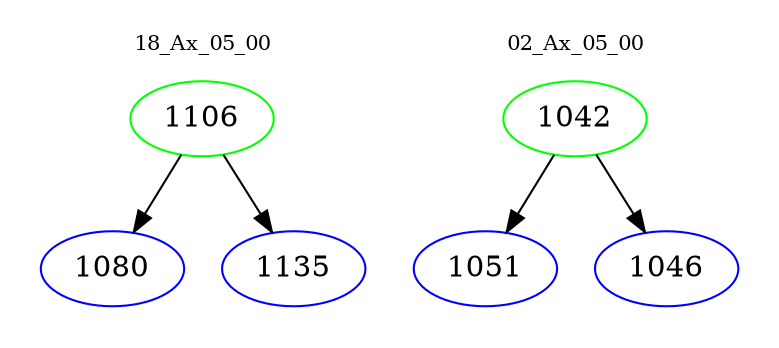 digraph{
subgraph cluster_0 {
color = white
label = "18_Ax_05_00";
fontsize=10;
T0_1106 [label="1106", color="green"]
T0_1106 -> T0_1080 [color="black"]
T0_1080 [label="1080", color="blue"]
T0_1106 -> T0_1135 [color="black"]
T0_1135 [label="1135", color="blue"]
}
subgraph cluster_1 {
color = white
label = "02_Ax_05_00";
fontsize=10;
T1_1042 [label="1042", color="green"]
T1_1042 -> T1_1051 [color="black"]
T1_1051 [label="1051", color="blue"]
T1_1042 -> T1_1046 [color="black"]
T1_1046 [label="1046", color="blue"]
}
}
